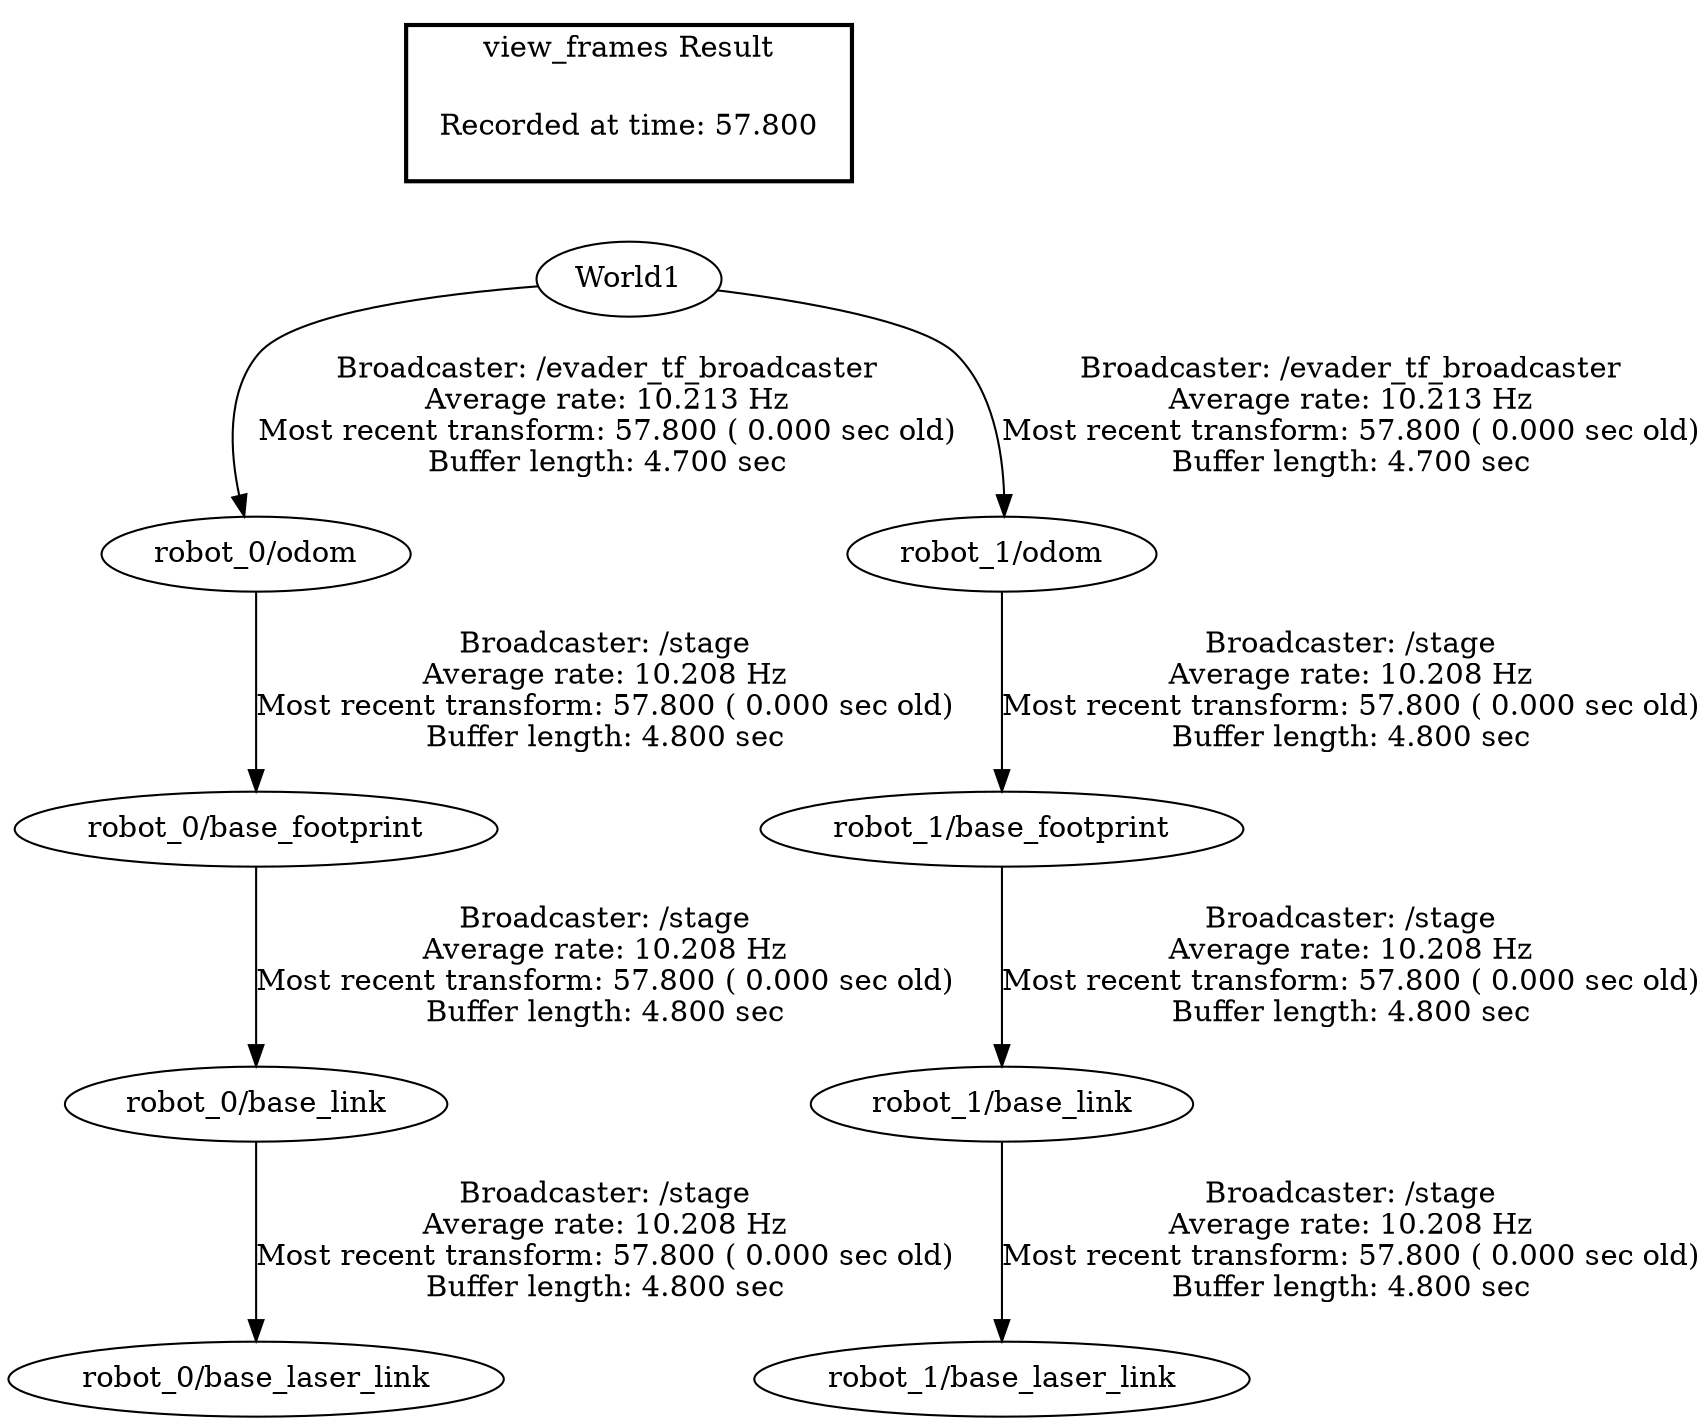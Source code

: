 digraph G {
"robot_0/base_link" -> "robot_0/base_laser_link"[label="Broadcaster: /stage\nAverage rate: 10.208 Hz\nMost recent transform: 57.800 ( 0.000 sec old)\nBuffer length: 4.800 sec\n"];
"robot_0/base_footprint" -> "robot_0/base_link"[label="Broadcaster: /stage\nAverage rate: 10.208 Hz\nMost recent transform: 57.800 ( 0.000 sec old)\nBuffer length: 4.800 sec\n"];
"robot_0/odom" -> "robot_0/base_footprint"[label="Broadcaster: /stage\nAverage rate: 10.208 Hz\nMost recent transform: 57.800 ( 0.000 sec old)\nBuffer length: 4.800 sec\n"];
"World1" -> "robot_0/odom"[label="Broadcaster: /evader_tf_broadcaster\nAverage rate: 10.213 Hz\nMost recent transform: 57.800 ( 0.000 sec old)\nBuffer length: 4.700 sec\n"];
"robot_1/base_link" -> "robot_1/base_laser_link"[label="Broadcaster: /stage\nAverage rate: 10.208 Hz\nMost recent transform: 57.800 ( 0.000 sec old)\nBuffer length: 4.800 sec\n"];
"robot_1/base_footprint" -> "robot_1/base_link"[label="Broadcaster: /stage\nAverage rate: 10.208 Hz\nMost recent transform: 57.800 ( 0.000 sec old)\nBuffer length: 4.800 sec\n"];
"robot_1/odom" -> "robot_1/base_footprint"[label="Broadcaster: /stage\nAverage rate: 10.208 Hz\nMost recent transform: 57.800 ( 0.000 sec old)\nBuffer length: 4.800 sec\n"];
"World1" -> "robot_1/odom"[label="Broadcaster: /evader_tf_broadcaster\nAverage rate: 10.213 Hz\nMost recent transform: 57.800 ( 0.000 sec old)\nBuffer length: 4.700 sec\n"];
edge [style=invis];
 subgraph cluster_legend { style=bold; color=black; label ="view_frames Result";
"Recorded at time: 57.800"[ shape=plaintext ] ;
 }->"World1";
}